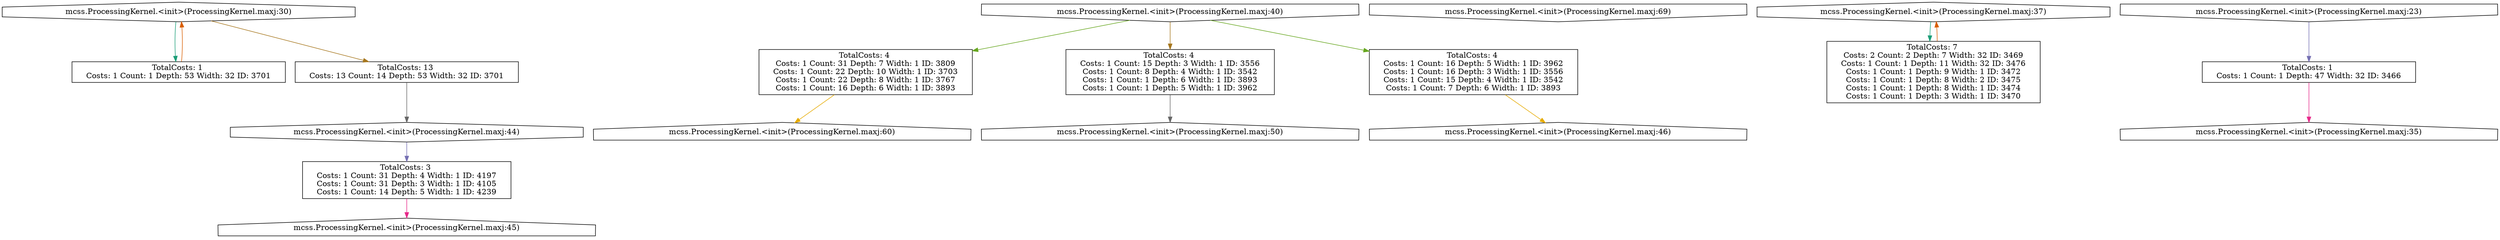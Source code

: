 digraph fifoReportGraph {
	NodeProcessingKernel45MCSSManager20MCSSManager34 [shape=house, label="mcss.ProcessingKernel.<init>(ProcessingKernel.maxj:45)\n"];
	NodeProcessingKernel44MCSSManager20MCSSManager34 [shape=hexagon, orientation=90, label="mcss.ProcessingKernel.<init>(ProcessingKernel.maxj:44)\n"];
	NodeProcessingKernel46MCSSManager20MCSSManager34 [shape=house, label="mcss.ProcessingKernel.<init>(ProcessingKernel.maxj:46)\n"];
	NodeProcessingKernel69MCSSManager20MCSSManager34 [shape=invhouse, label="mcss.ProcessingKernel.<init>(ProcessingKernel.maxj:69)\n"];
	NodeProcessingKernel50MCSSManager20MCSSManager34 [shape=house, label="mcss.ProcessingKernel.<init>(ProcessingKernel.maxj:50)\n"];
	NodeProcessingKernel37MCSSManager20MCSSManager34 [shape=hexagon, orientation=90, label="mcss.ProcessingKernel.<init>(ProcessingKernel.maxj:37)\n"];
	NodeProcessingKernel60MCSSManager20MCSSManager34 [shape=house, label="mcss.ProcessingKernel.<init>(ProcessingKernel.maxj:60)\n"];
	NodeProcessingKernel35MCSSManager20MCSSManager34 [shape=house, label="mcss.ProcessingKernel.<init>(ProcessingKernel.maxj:35)\n"];
	NodeProcessingKernel40MCSSManager20MCSSManager34 [shape=invhouse, label="mcss.ProcessingKernel.<init>(ProcessingKernel.maxj:40)\n"];
	NodeProcessingKernel23MCSSManager20MCSSManager34 [shape=invhouse, label="mcss.ProcessingKernel.<init>(ProcessingKernel.maxj:23)\n"];
	NodeProcessingKernel30MCSSManager20MCSSManager34 [shape=hexagon, orientation=90, label="mcss.ProcessingKernel.<init>(ProcessingKernel.maxj:30)\n"];
	NodeProcessingKernel30MCSSManager20MCSSManager34NodeProcessingKernel30MCSSManager20MCSSManager34FIFO [shape=box, label="TotalCosts: 1 \n    Costs: 1 Count: 1 Depth: 53 Width: 32 ID: 3701    \n"];
	NodeProcessingKernel44MCSSManager20MCSSManager34NodeProcessingKernel45MCSSManager20MCSSManager34FIFO [shape=box, label="TotalCosts: 3 \n    Costs: 1 Count: 31 Depth: 4 Width: 1 ID: 4197    \n    Costs: 1 Count: 31 Depth: 3 Width: 1 ID: 4105    \n    Costs: 1 Count: 14 Depth: 5 Width: 1 ID: 4239    \n"];
	NodeProcessingKernel40MCSSManager20MCSSManager34NodeProcessingKernel60MCSSManager20MCSSManager34FIFO [shape=box, label="TotalCosts: 4 \n    Costs: 1 Count: 31 Depth: 7 Width: 1 ID: 3809    \n    Costs: 1 Count: 22 Depth: 10 Width: 1 ID: 3703    \n    Costs: 1 Count: 22 Depth: 8 Width: 1 ID: 3767    \n    Costs: 1 Count: 16 Depth: 6 Width: 1 ID: 3893    \n"];
	NodeProcessingKernel40MCSSManager20MCSSManager34NodeProcessingKernel50MCSSManager20MCSSManager34FIFO [shape=box, label="TotalCosts: 4 \n    Costs: 1 Count: 15 Depth: 3 Width: 1 ID: 3556    \n    Costs: 1 Count: 8 Depth: 4 Width: 1 ID: 3542    \n    Costs: 1 Count: 1 Depth: 6 Width: 1 ID: 3893    \n    Costs: 1 Count: 1 Depth: 5 Width: 1 ID: 3962    \n"];
	NodeProcessingKernel37MCSSManager20MCSSManager34NodeProcessingKernel37MCSSManager20MCSSManager34FIFO [shape=box, label="TotalCosts: 7 \n    Costs: 2 Count: 2 Depth: 7 Width: 32 ID: 3469    \n    Costs: 1 Count: 1 Depth: 11 Width: 32 ID: 3476    \n    Costs: 1 Count: 1 Depth: 9 Width: 1 ID: 3472    \n    Costs: 1 Count: 1 Depth: 8 Width: 2 ID: 3475    \n    Costs: 1 Count: 1 Depth: 8 Width: 1 ID: 3474    \n    Costs: 1 Count: 1 Depth: 3 Width: 1 ID: 3470    \n"];
	NodeProcessingKernel23MCSSManager20MCSSManager34NodeProcessingKernel35MCSSManager20MCSSManager34FIFO [shape=box, label="TotalCosts: 1 \n    Costs: 1 Count: 1 Depth: 47 Width: 32 ID: 3466    \n"];
	NodeProcessingKernel40MCSSManager20MCSSManager34NodeProcessingKernel46MCSSManager20MCSSManager34FIFO [shape=box, label="TotalCosts: 4 \n    Costs: 1 Count: 16 Depth: 5 Width: 1 ID: 3962    \n    Costs: 1 Count: 16 Depth: 3 Width: 1 ID: 3556    \n    Costs: 1 Count: 15 Depth: 4 Width: 1 ID: 3542    \n    Costs: 1 Count: 7 Depth: 6 Width: 1 ID: 3893    \n"];
	NodeProcessingKernel30MCSSManager20MCSSManager34NodeProcessingKernel44MCSSManager20MCSSManager34FIFO [shape=box, label="TotalCosts: 13 \n    Costs: 13 Count: 14 Depth: 53 Width: 32 ID: 3701    \n"];
	NodeProcessingKernel30MCSSManager20MCSSManager34 -> NodeProcessingKernel30MCSSManager20MCSSManager34NodeProcessingKernel30MCSSManager20MCSSManager34FIFO[color="/dark28/1"]
	NodeProcessingKernel30MCSSManager20MCSSManager34NodeProcessingKernel30MCSSManager20MCSSManager34FIFO -> NodeProcessingKernel30MCSSManager20MCSSManager34[color="/dark28/2"]
	NodeProcessingKernel44MCSSManager20MCSSManager34 -> NodeProcessingKernel44MCSSManager20MCSSManager34NodeProcessingKernel45MCSSManager20MCSSManager34FIFO[color="/dark28/3"]
	NodeProcessingKernel44MCSSManager20MCSSManager34NodeProcessingKernel45MCSSManager20MCSSManager34FIFO -> NodeProcessingKernel45MCSSManager20MCSSManager34[color="/dark28/4"]
	NodeProcessingKernel40MCSSManager20MCSSManager34 -> NodeProcessingKernel40MCSSManager20MCSSManager34NodeProcessingKernel60MCSSManager20MCSSManager34FIFO[color="/dark28/5"]
	NodeProcessingKernel40MCSSManager20MCSSManager34NodeProcessingKernel60MCSSManager20MCSSManager34FIFO -> NodeProcessingKernel60MCSSManager20MCSSManager34[color="/dark28/6"]
	NodeProcessingKernel40MCSSManager20MCSSManager34 -> NodeProcessingKernel40MCSSManager20MCSSManager34NodeProcessingKernel50MCSSManager20MCSSManager34FIFO[color="/dark28/7"]
	NodeProcessingKernel40MCSSManager20MCSSManager34NodeProcessingKernel50MCSSManager20MCSSManager34FIFO -> NodeProcessingKernel50MCSSManager20MCSSManager34[color="/dark28/8"]
	NodeProcessingKernel37MCSSManager20MCSSManager34 -> NodeProcessingKernel37MCSSManager20MCSSManager34NodeProcessingKernel37MCSSManager20MCSSManager34FIFO[color="/dark28/1"]
	NodeProcessingKernel37MCSSManager20MCSSManager34NodeProcessingKernel37MCSSManager20MCSSManager34FIFO -> NodeProcessingKernel37MCSSManager20MCSSManager34[color="/dark28/2"]
	NodeProcessingKernel23MCSSManager20MCSSManager34 -> NodeProcessingKernel23MCSSManager20MCSSManager34NodeProcessingKernel35MCSSManager20MCSSManager34FIFO[color="/dark28/3"]
	NodeProcessingKernel23MCSSManager20MCSSManager34NodeProcessingKernel35MCSSManager20MCSSManager34FIFO -> NodeProcessingKernel35MCSSManager20MCSSManager34[color="/dark28/4"]
	NodeProcessingKernel40MCSSManager20MCSSManager34 -> NodeProcessingKernel40MCSSManager20MCSSManager34NodeProcessingKernel46MCSSManager20MCSSManager34FIFO[color="/dark28/5"]
	NodeProcessingKernel40MCSSManager20MCSSManager34NodeProcessingKernel46MCSSManager20MCSSManager34FIFO -> NodeProcessingKernel46MCSSManager20MCSSManager34[color="/dark28/6"]
	NodeProcessingKernel30MCSSManager20MCSSManager34 -> NodeProcessingKernel30MCSSManager20MCSSManager34NodeProcessingKernel44MCSSManager20MCSSManager34FIFO[color="/dark28/7"]
	NodeProcessingKernel30MCSSManager20MCSSManager34NodeProcessingKernel44MCSSManager20MCSSManager34FIFO -> NodeProcessingKernel44MCSSManager20MCSSManager34[color="/dark28/8"]
}
